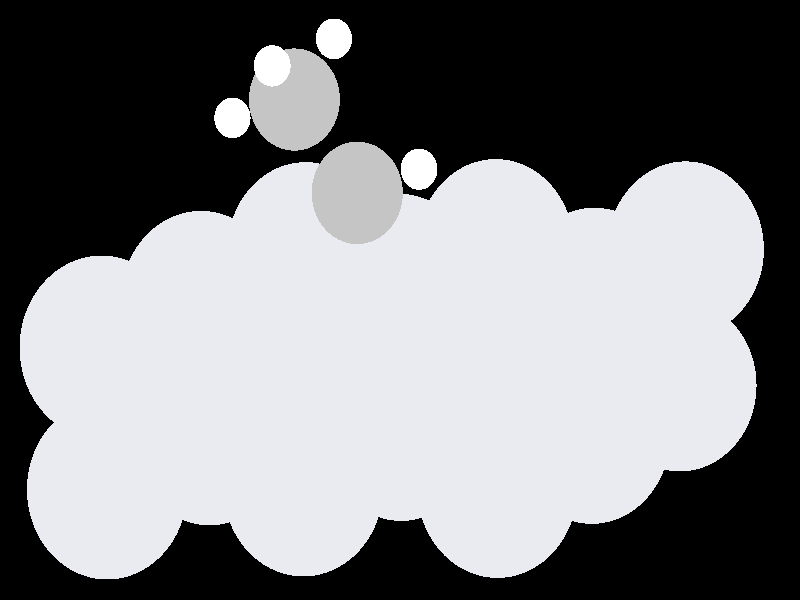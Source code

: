 #include "colors.inc"
#include "finish.inc"

global_settings {assumed_gamma 1 max_trace_level 6}
background {color White transmit 1.0}
camera {perspective
  right -11.33*x up 7.56*y
  direction 100.00*z
  location <0,0,100.00> look_at <0,0,0>}


light_source {<  2.00,   3.00,  40.00> color White
  area_light <0.70, 0, 0>, <0, 0.70, 0>, 3, 3
  adaptive 1 jitter}
// no fog
#declare simple = finish {phong 0.7}
#declare pale = finish {ambient 0.5 diffuse 0.85 roughness 0.001 specular 0.200 }
#declare intermediate = finish {ambient 0.3 diffuse 0.6 specular 0.1 roughness 0.04}
#declare vmd = finish {ambient 0.0 diffuse 0.65 phong 0.1 phong_size 40.0 specular 0.5 }
#declare jmol = finish {ambient 0.2 diffuse 0.6 specular 1 roughness 0.001 metallic}
#declare ase2 = finish {ambient 0.05 brilliance 3 diffuse 0.6 metallic specular 0.7 roughness 0.04 reflection 0.15}
#declare ase3 = finish {ambient 0.15 brilliance 2 diffuse 0.6 metallic specular 1.0 roughness 0.001 reflection 0.0}
#declare glass = finish {ambient 0.05 diffuse 0.3 specular 1.0 roughness 0.001}
#declare glass2 = finish {ambient 0.01 diffuse 0.3 specular 1.0 reflection 0.25 roughness 0.001}
#declare Rcell = 0.050;
#declare Rbond = 0.100;

#macro atom(LOC, R, COL, TRANS, FIN)
  sphere{LOC, R texture{pigment{color COL transmit TRANS} finish{FIN}}}
#end
#macro constrain(LOC, R, COL, TRANS FIN)
union{torus{R, Rcell rotate 45*z texture{pigment{color COL transmit TRANS} finish{FIN}}}
     torus{R, Rcell rotate -45*z texture{pigment{color COL transmit TRANS} finish{FIN}}}
     translate LOC}
#end

// no cell vertices
atom(< -4.24,  -2.44,  -2.25>, 1.16, rgb <0.82, 0.82, 0.88>, 0.0, ase3) // #0
atom(< -1.40,  -2.40,  -2.24>, 1.16, rgb <0.82, 0.82, 0.88>, 0.0, ase3) // #1
atom(<  1.41,  -2.42,  -2.25>, 1.16, rgb <0.82, 0.82, 0.88>, 0.0, ase3) // #2
atom(< -2.82,  -1.81,  -4.63>, 1.16, rgb <0.82, 0.82, 0.88>, 0.0, ase3) // #3
atom(<  0.02,  -1.75,  -4.57>, 1.16, rgb <0.82, 0.82, 0.88>, 0.0, ase3) // #4
atom(<  2.84,  -1.79,  -4.61>, 1.16, rgb <0.82, 0.82, 0.88>, 0.0, ase3) // #5
atom(< -1.38,  -1.19,  -6.98>, 1.16, rgb <0.82, 0.82, 0.88>, 0.0, ase3) // #6
atom(<  1.45,  -1.11,  -6.97>, 1.16, rgb <0.82, 0.82, 0.88>, 0.0, ase3) // #7
atom(<  4.24,  -1.15,  -6.98>, 1.16, rgb <0.82, 0.82, 0.88>, 0.0, ase3) // #8
atom(< -4.23,  -0.60,  -0.07>, 1.16, rgb <0.82, 0.82, 0.88>, 0.0, ase3) // #9
atom(< -1.40,  -0.41,  -0.06>, 1.16, rgb <0.82, 0.82, 0.88>, 0.0, ase3) // #10
atom(<  1.49,  -0.68,  -0.05>, 1.16, rgb <0.82, 0.82, 0.88>, 0.0, ase3) // #11
atom(< -2.89,  -0.01,  -2.49>, 1.16, rgb <0.82, 0.82, 0.88>, 0.0, ase3) // #12
atom(< -0.02,   0.21,  -2.37>, 1.16, rgb <0.82, 0.82, 0.88>, 0.0, ase3) // #13
atom(<  2.82,   0.03,  -2.44>, 1.16, rgb <0.82, 0.82, 0.88>, 0.0, ase3) // #14
atom(< -1.40,   0.66,  -4.80>, 1.16, rgb <0.82, 0.82, 0.88>, 0.0, ase3) // #15
atom(<  1.42,   0.70,  -4.79>, 1.16, rgb <0.82, 0.82, 0.88>, 0.0, ase3) // #16
atom(<  4.24,   0.67,  -4.82>, 1.16, rgb <0.82, 0.82, 0.88>, 0.0, ase3) // #17
atom(< -0.61,   1.36,  -0.76>, 0.65, rgb <0.56, 0.56, 0.56>, 0.0, ase3) // #18
atom(< -1.51,   2.55,  -0.97>, 0.65, rgb <0.56, 0.56, 0.56>, 0.0, ase3) // #19
atom(<  0.27,   1.65,  -0.16>, 0.26, rgb <1.00, 1.00, 1.00>, 0.0, ase3) // #20
atom(< -0.95,   3.34,  -1.50>, 0.26, rgb <1.00, 1.00, 1.00>, 0.0, ase3) // #21
atom(< -1.81,   2.95,   0.00>, 0.26, rgb <1.00, 1.00, 1.00>, 0.0, ase3) // #22
atom(< -2.41,   2.33,  -1.55>, 0.26, rgb <1.00, 1.00, 1.00>, 0.0, ase3) // #23

// no constraints
